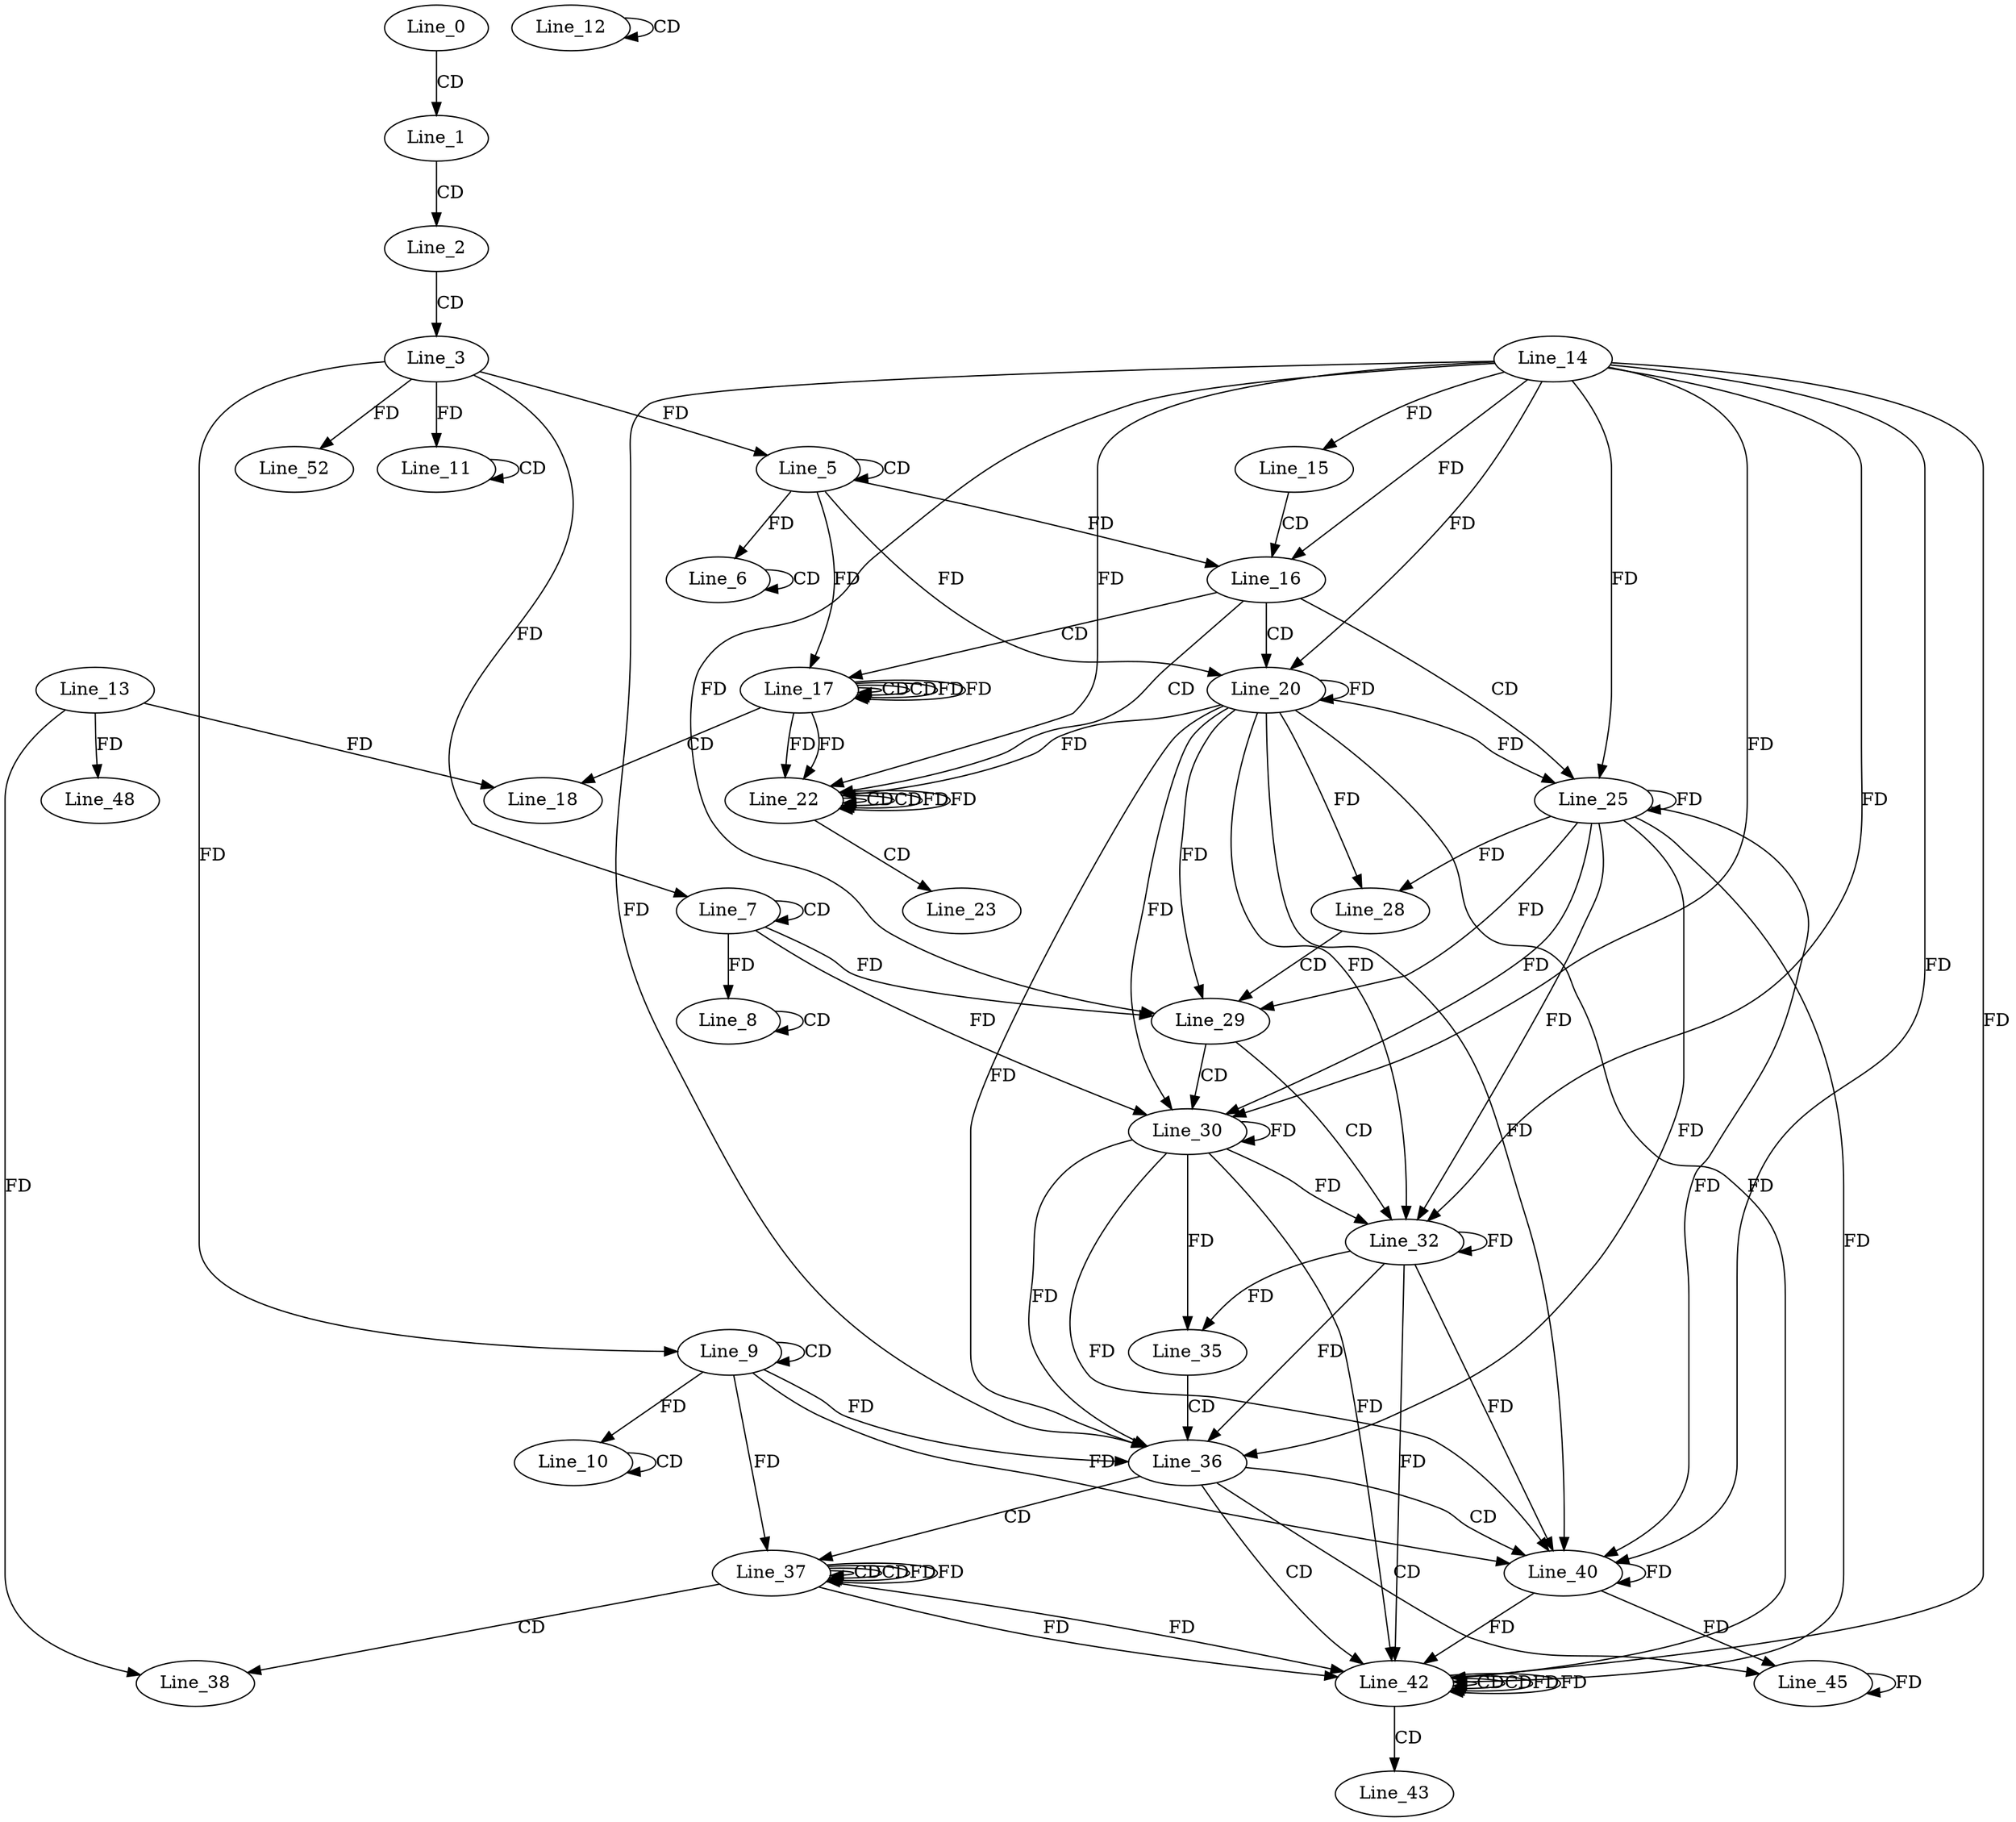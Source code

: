 digraph G {
  Line_0;
  Line_1;
  Line_2;
  Line_3;
  Line_5;
  Line_5;
  Line_6;
  Line_6;
  Line_7;
  Line_7;
  Line_8;
  Line_8;
  Line_9;
  Line_9;
  Line_10;
  Line_10;
  Line_11;
  Line_11;
  Line_12;
  Line_12;
  Line_14;
  Line_15;
  Line_16;
  Line_17;
  Line_17;
  Line_17;
  Line_18;
  Line_13;
  Line_20;
  Line_22;
  Line_22;
  Line_22;
  Line_23;
  Line_25;
  Line_28;
  Line_29;
  Line_30;
  Line_32;
  Line_35;
  Line_36;
  Line_37;
  Line_37;
  Line_37;
  Line_38;
  Line_40;
  Line_42;
  Line_42;
  Line_42;
  Line_43;
  Line_45;
  Line_48;
  Line_52;
  Line_0 -> Line_1 [ label="CD" ];
  Line_1 -> Line_2 [ label="CD" ];
  Line_2 -> Line_3 [ label="CD" ];
  Line_5 -> Line_5 [ label="CD" ];
  Line_3 -> Line_5 [ label="FD" ];
  Line_5 -> Line_6 [ label="FD" ];
  Line_6 -> Line_6 [ label="CD" ];
  Line_7 -> Line_7 [ label="CD" ];
  Line_3 -> Line_7 [ label="FD" ];
  Line_7 -> Line_8 [ label="FD" ];
  Line_8 -> Line_8 [ label="CD" ];
  Line_9 -> Line_9 [ label="CD" ];
  Line_3 -> Line_9 [ label="FD" ];
  Line_9 -> Line_10 [ label="FD" ];
  Line_10 -> Line_10 [ label="CD" ];
  Line_11 -> Line_11 [ label="CD" ];
  Line_3 -> Line_11 [ label="FD" ];
  Line_12 -> Line_12 [ label="CD" ];
  Line_14 -> Line_15 [ label="FD" ];
  Line_15 -> Line_16 [ label="CD" ];
  Line_5 -> Line_16 [ label="FD" ];
  Line_14 -> Line_16 [ label="FD" ];
  Line_16 -> Line_17 [ label="CD" ];
  Line_17 -> Line_17 [ label="CD" ];
  Line_5 -> Line_17 [ label="FD" ];
  Line_17 -> Line_17 [ label="CD" ];
  Line_17 -> Line_17 [ label="FD" ];
  Line_17 -> Line_18 [ label="CD" ];
  Line_13 -> Line_18 [ label="FD" ];
  Line_16 -> Line_20 [ label="CD" ];
  Line_14 -> Line_20 [ label="FD" ];
  Line_20 -> Line_20 [ label="FD" ];
  Line_5 -> Line_20 [ label="FD" ];
  Line_16 -> Line_22 [ label="CD" ];
  Line_22 -> Line_22 [ label="CD" ];
  Line_17 -> Line_22 [ label="FD" ];
  Line_14 -> Line_22 [ label="FD" ];
  Line_20 -> Line_22 [ label="FD" ];
  Line_22 -> Line_22 [ label="CD" ];
  Line_22 -> Line_22 [ label="FD" ];
  Line_17 -> Line_22 [ label="FD" ];
  Line_22 -> Line_23 [ label="CD" ];
  Line_16 -> Line_25 [ label="CD" ];
  Line_14 -> Line_25 [ label="FD" ];
  Line_20 -> Line_25 [ label="FD" ];
  Line_25 -> Line_25 [ label="FD" ];
  Line_20 -> Line_28 [ label="FD" ];
  Line_25 -> Line_28 [ label="FD" ];
  Line_28 -> Line_29 [ label="CD" ];
  Line_7 -> Line_29 [ label="FD" ];
  Line_14 -> Line_29 [ label="FD" ];
  Line_20 -> Line_29 [ label="FD" ];
  Line_25 -> Line_29 [ label="FD" ];
  Line_29 -> Line_30 [ label="CD" ];
  Line_14 -> Line_30 [ label="FD" ];
  Line_20 -> Line_30 [ label="FD" ];
  Line_25 -> Line_30 [ label="FD" ];
  Line_30 -> Line_30 [ label="FD" ];
  Line_7 -> Line_30 [ label="FD" ];
  Line_29 -> Line_32 [ label="CD" ];
  Line_14 -> Line_32 [ label="FD" ];
  Line_20 -> Line_32 [ label="FD" ];
  Line_25 -> Line_32 [ label="FD" ];
  Line_30 -> Line_32 [ label="FD" ];
  Line_32 -> Line_32 [ label="FD" ];
  Line_30 -> Line_35 [ label="FD" ];
  Line_32 -> Line_35 [ label="FD" ];
  Line_35 -> Line_36 [ label="CD" ];
  Line_9 -> Line_36 [ label="FD" ];
  Line_14 -> Line_36 [ label="FD" ];
  Line_20 -> Line_36 [ label="FD" ];
  Line_25 -> Line_36 [ label="FD" ];
  Line_30 -> Line_36 [ label="FD" ];
  Line_32 -> Line_36 [ label="FD" ];
  Line_36 -> Line_37 [ label="CD" ];
  Line_37 -> Line_37 [ label="CD" ];
  Line_9 -> Line_37 [ label="FD" ];
  Line_37 -> Line_37 [ label="CD" ];
  Line_37 -> Line_37 [ label="FD" ];
  Line_37 -> Line_38 [ label="CD" ];
  Line_13 -> Line_38 [ label="FD" ];
  Line_36 -> Line_40 [ label="CD" ];
  Line_14 -> Line_40 [ label="FD" ];
  Line_20 -> Line_40 [ label="FD" ];
  Line_25 -> Line_40 [ label="FD" ];
  Line_30 -> Line_40 [ label="FD" ];
  Line_32 -> Line_40 [ label="FD" ];
  Line_40 -> Line_40 [ label="FD" ];
  Line_9 -> Line_40 [ label="FD" ];
  Line_36 -> Line_42 [ label="CD" ];
  Line_42 -> Line_42 [ label="CD" ];
  Line_37 -> Line_42 [ label="FD" ];
  Line_14 -> Line_42 [ label="FD" ];
  Line_20 -> Line_42 [ label="FD" ];
  Line_25 -> Line_42 [ label="FD" ];
  Line_30 -> Line_42 [ label="FD" ];
  Line_32 -> Line_42 [ label="FD" ];
  Line_40 -> Line_42 [ label="FD" ];
  Line_42 -> Line_42 [ label="CD" ];
  Line_42 -> Line_42 [ label="FD" ];
  Line_37 -> Line_42 [ label="FD" ];
  Line_42 -> Line_43 [ label="CD" ];
  Line_36 -> Line_45 [ label="CD" ];
  Line_40 -> Line_45 [ label="FD" ];
  Line_45 -> Line_45 [ label="FD" ];
  Line_13 -> Line_48 [ label="FD" ];
  Line_3 -> Line_52 [ label="FD" ];
  Line_17 -> Line_17 [ label="FD" ];
  Line_22 -> Line_22 [ label="FD" ];
  Line_37 -> Line_37 [ label="FD" ];
  Line_42 -> Line_42 [ label="FD" ];
}
